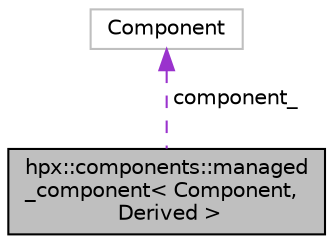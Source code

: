 digraph "hpx::components::managed_component&lt; Component, Derived &gt;"
{
  edge [fontname="Helvetica",fontsize="10",labelfontname="Helvetica",labelfontsize="10"];
  node [fontname="Helvetica",fontsize="10",shape=record];
  Node14 [label="hpx::components::managed\l_component\< Component,\l Derived \>",height=0.2,width=0.4,color="black", fillcolor="grey75", style="filled", fontcolor="black"];
  Node15 -> Node14 [dir="back",color="darkorchid3",fontsize="10",style="dashed",label=" component_" ,fontname="Helvetica"];
  Node15 [label="Component",height=0.2,width=0.4,color="grey75", fillcolor="white", style="filled"];
}
